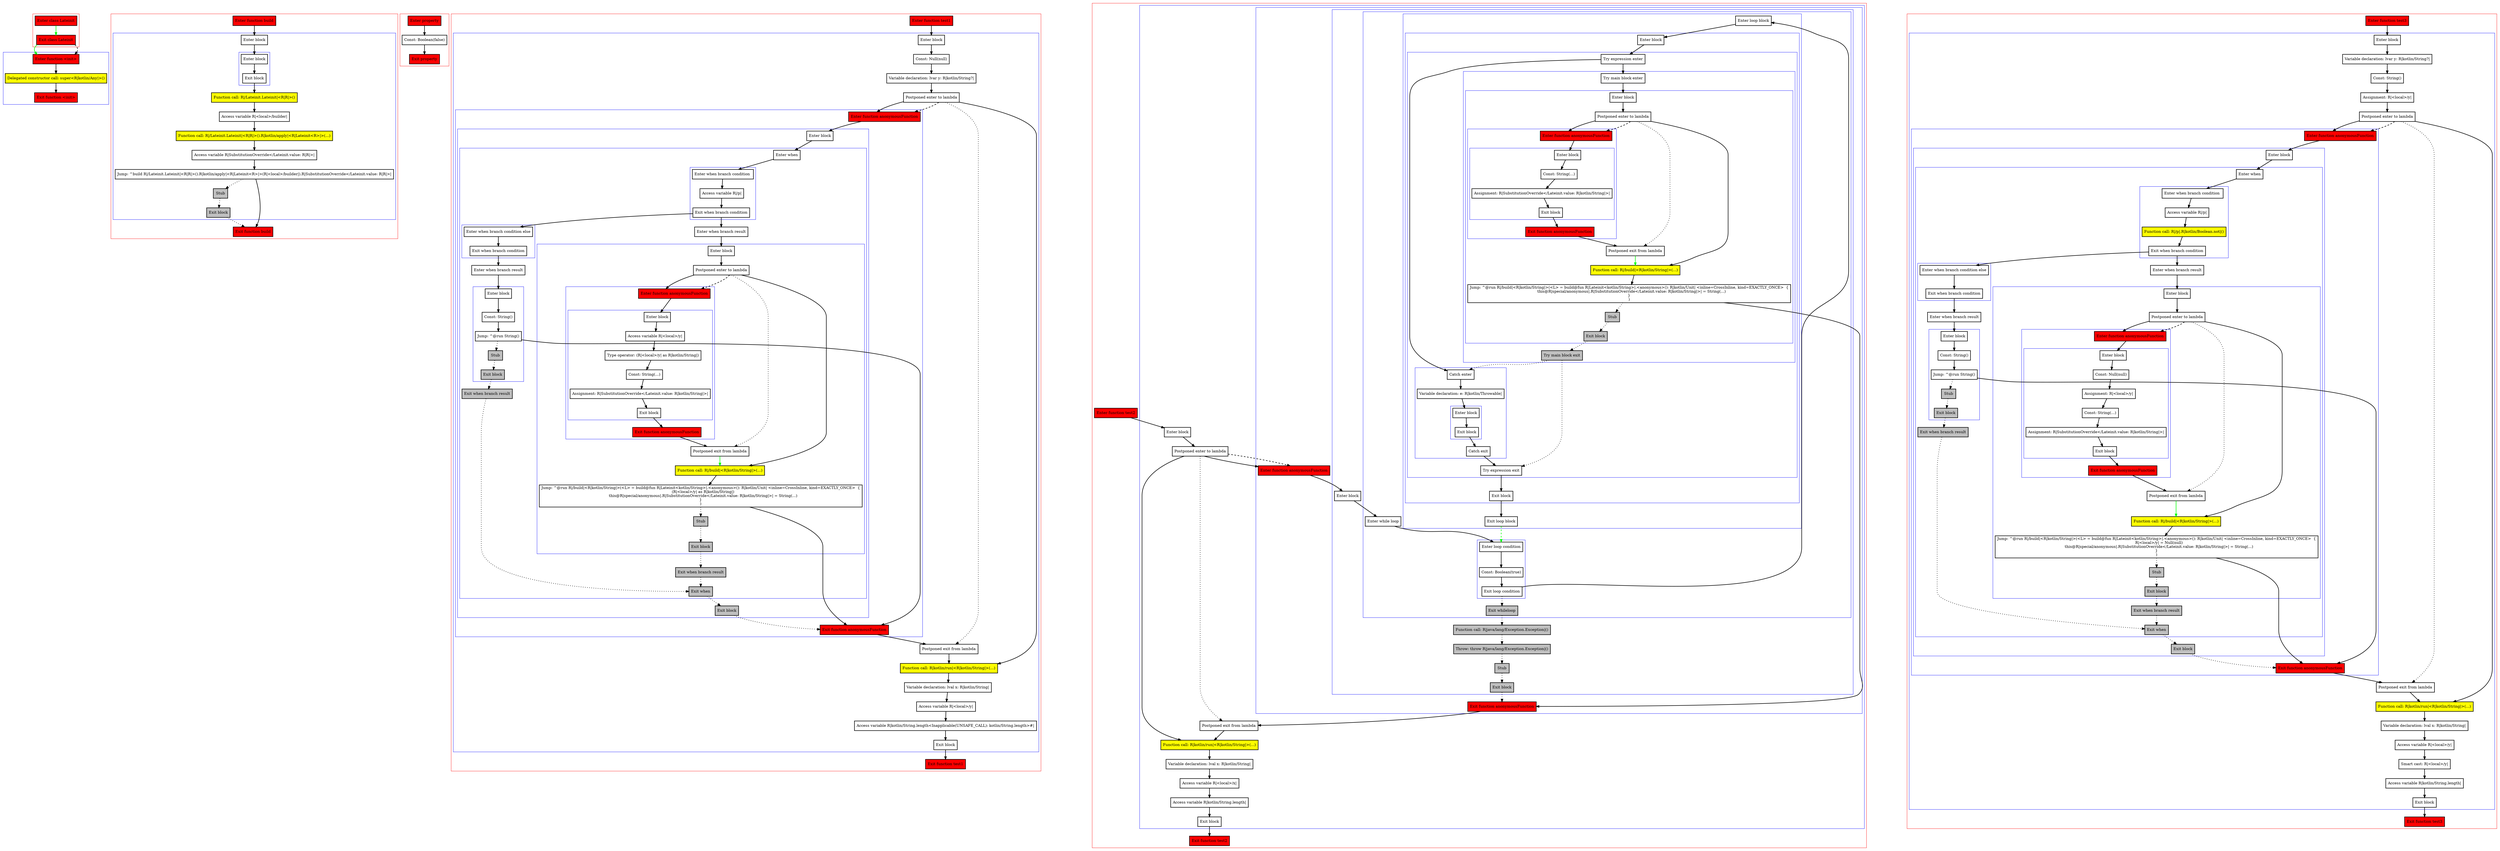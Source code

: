 digraph postponedLambdaInReturn_kt {
    graph [nodesep=3]
    node [shape=box penwidth=2]
    edge [penwidth=2]

    subgraph cluster_0 {
        color=red
        0 [label="Enter class Lateinit" style="filled" fillcolor=red];
        1 [label="Exit class Lateinit" style="filled" fillcolor=red];
    }
    subgraph cluster_1 {
        color=blue
        2 [label="Enter function <init>" style="filled" fillcolor=red];
        3 [label="Delegated constructor call: super<R|kotlin/Any|>()" style="filled" fillcolor=yellow];
        4 [label="Exit function <init>" style="filled" fillcolor=red];
    }
    0 -> {1} [color=green];
    1 -> {2} [color=green];
    1 -> {2} [style=dashed];
    2 -> {3};
    3 -> {4};

    subgraph cluster_2 {
        color=red
        5 [label="Enter function build" style="filled" fillcolor=red];
        subgraph cluster_3 {
            color=blue
            6 [label="Enter block"];
            subgraph cluster_4 {
                color=blue
                7 [label="Enter block"];
                8 [label="Exit block"];
            }
            9 [label="Function call: R|/Lateinit.Lateinit|<R|R|>()" style="filled" fillcolor=yellow];
            10 [label="Access variable R|<local>/builder|"];
            11 [label="Function call: R|/Lateinit.Lateinit|<R|R|>().R|kotlin/apply|<R|Lateinit<R>|>(...)" style="filled" fillcolor=yellow];
            12 [label="Access variable R|SubstitutionOverride</Lateinit.value: R|R|>|"];
            13 [label="Jump: ^build R|/Lateinit.Lateinit|<R|R|>().R|kotlin/apply|<R|Lateinit<R>|>(R|<local>/builder|).R|SubstitutionOverride</Lateinit.value: R|R|>|"];
            14 [label="Stub" style="filled" fillcolor=gray];
            15 [label="Exit block" style="filled" fillcolor=gray];
        }
        16 [label="Exit function build" style="filled" fillcolor=red];
    }
    5 -> {6};
    6 -> {7};
    7 -> {8};
    8 -> {9};
    9 -> {10};
    10 -> {11};
    11 -> {12};
    12 -> {13};
    13 -> {16};
    13 -> {14} [style=dotted];
    14 -> {15} [style=dotted];
    15 -> {16} [style=dotted];

    subgraph cluster_5 {
        color=red
        17 [label="Enter property" style="filled" fillcolor=red];
        18 [label="Const: Boolean(false)"];
        19 [label="Exit property" style="filled" fillcolor=red];
    }
    17 -> {18};
    18 -> {19};

    subgraph cluster_6 {
        color=red
        20 [label="Enter function test1" style="filled" fillcolor=red];
        subgraph cluster_7 {
            color=blue
            21 [label="Enter block"];
            22 [label="Const: Null(null)"];
            23 [label="Variable declaration: lvar y: R|kotlin/String?|"];
            24 [label="Postponed enter to lambda"];
            subgraph cluster_8 {
                color=blue
                25 [label="Enter function anonymousFunction" style="filled" fillcolor=red];
                subgraph cluster_9 {
                    color=blue
                    26 [label="Enter block"];
                    subgraph cluster_10 {
                        color=blue
                        27 [label="Enter when"];
                        subgraph cluster_11 {
                            color=blue
                            28 [label="Enter when branch condition "];
                            29 [label="Access variable R|/p|"];
                            30 [label="Exit when branch condition"];
                        }
                        subgraph cluster_12 {
                            color=blue
                            31 [label="Enter when branch condition else"];
                            32 [label="Exit when branch condition"];
                        }
                        33 [label="Enter when branch result"];
                        subgraph cluster_13 {
                            color=blue
                            34 [label="Enter block"];
                            35 [label="Const: String()"];
                            36 [label="Jump: ^@run String()"];
                            37 [label="Stub" style="filled" fillcolor=gray];
                            38 [label="Exit block" style="filled" fillcolor=gray];
                        }
                        39 [label="Exit when branch result" style="filled" fillcolor=gray];
                        40 [label="Enter when branch result"];
                        subgraph cluster_14 {
                            color=blue
                            41 [label="Enter block"];
                            42 [label="Postponed enter to lambda"];
                            subgraph cluster_15 {
                                color=blue
                                43 [label="Enter function anonymousFunction" style="filled" fillcolor=red];
                                subgraph cluster_16 {
                                    color=blue
                                    44 [label="Enter block"];
                                    45 [label="Access variable R|<local>/y|"];
                                    46 [label="Type operator: (R|<local>/y| as R|kotlin/String|)"];
                                    47 [label="Const: String(...)"];
                                    48 [label="Assignment: R|SubstitutionOverride</Lateinit.value: R|kotlin/String|>|"];
                                    49 [label="Exit block"];
                                }
                                50 [label="Exit function anonymousFunction" style="filled" fillcolor=red];
                            }
                            51 [label="Postponed exit from lambda"];
                            52 [label="Function call: R|/build|<R|kotlin/String|>(...)" style="filled" fillcolor=yellow];
                            53 [label="Jump: ^@run R|/build|<R|kotlin/String|>(<L> = build@fun R|Lateinit<kotlin/String>|.<anonymous>(): R|kotlin/Unit| <inline=CrossInline, kind=EXACTLY_ONCE>  {
    (R|<local>/y| as R|kotlin/String|)
    this@R|special/anonymous|.R|SubstitutionOverride</Lateinit.value: R|kotlin/String|>| = String(...)
}
)"];
                            54 [label="Stub" style="filled" fillcolor=gray];
                            55 [label="Exit block" style="filled" fillcolor=gray];
                        }
                        56 [label="Exit when branch result" style="filled" fillcolor=gray];
                        57 [label="Exit when" style="filled" fillcolor=gray];
                    }
                    58 [label="Exit block" style="filled" fillcolor=gray];
                }
                59 [label="Exit function anonymousFunction" style="filled" fillcolor=red];
            }
            60 [label="Postponed exit from lambda"];
            61 [label="Function call: R|kotlin/run|<R|kotlin/String|>(...)" style="filled" fillcolor=yellow];
            62 [label="Variable declaration: lval x: R|kotlin/String|"];
            63 [label="Access variable R|<local>/y|"];
            64 [label="Access variable R|kotlin/String.length<Inapplicable(UNSAFE_CALL): kotlin/String.length>#|"];
            65 [label="Exit block"];
        }
        66 [label="Exit function test1" style="filled" fillcolor=red];
    }
    20 -> {21};
    21 -> {22};
    22 -> {23};
    23 -> {24};
    24 -> {25 61};
    24 -> {60} [style=dotted];
    24 -> {25} [style=dashed];
    25 -> {26};
    26 -> {27};
    27 -> {28};
    28 -> {29};
    29 -> {30};
    30 -> {31 40};
    31 -> {32};
    32 -> {33};
    33 -> {34};
    34 -> {35};
    35 -> {36};
    36 -> {59};
    36 -> {37} [style=dotted];
    37 -> {38} [style=dotted];
    38 -> {39} [style=dotted];
    39 -> {57} [style=dotted];
    40 -> {41};
    41 -> {42};
    42 -> {43 52};
    42 -> {51} [style=dotted];
    42 -> {43} [style=dashed];
    43 -> {44};
    44 -> {45};
    45 -> {46};
    46 -> {47};
    47 -> {48};
    48 -> {49};
    49 -> {50};
    50 -> {51};
    51 -> {52} [color=green];
    52 -> {53};
    53 -> {59};
    53 -> {54} [style=dotted];
    54 -> {55} [style=dotted];
    55 -> {56} [style=dotted];
    56 -> {57} [style=dotted];
    57 -> {58} [style=dotted];
    58 -> {59} [style=dotted];
    59 -> {60};
    60 -> {61};
    61 -> {62};
    62 -> {63};
    63 -> {64};
    64 -> {65};
    65 -> {66};

    subgraph cluster_17 {
        color=red
        67 [label="Enter function test2" style="filled" fillcolor=red];
        subgraph cluster_18 {
            color=blue
            68 [label="Enter block"];
            69 [label="Postponed enter to lambda"];
            subgraph cluster_19 {
                color=blue
                70 [label="Enter function anonymousFunction" style="filled" fillcolor=red];
                subgraph cluster_20 {
                    color=blue
                    71 [label="Enter block"];
                    subgraph cluster_21 {
                        color=blue
                        72 [label="Enter while loop"];
                        subgraph cluster_22 {
                            color=blue
                            73 [label="Enter loop condition"];
                            74 [label="Const: Boolean(true)"];
                            75 [label="Exit loop condition"];
                        }
                        subgraph cluster_23 {
                            color=blue
                            76 [label="Enter loop block"];
                            subgraph cluster_24 {
                                color=blue
                                77 [label="Enter block"];
                                subgraph cluster_25 {
                                    color=blue
                                    78 [label="Try expression enter"];
                                    subgraph cluster_26 {
                                        color=blue
                                        79 [label="Try main block enter"];
                                        subgraph cluster_27 {
                                            color=blue
                                            80 [label="Enter block"];
                                            81 [label="Postponed enter to lambda"];
                                            subgraph cluster_28 {
                                                color=blue
                                                82 [label="Enter function anonymousFunction" style="filled" fillcolor=red];
                                                subgraph cluster_29 {
                                                    color=blue
                                                    83 [label="Enter block"];
                                                    84 [label="Const: String(...)"];
                                                    85 [label="Assignment: R|SubstitutionOverride</Lateinit.value: R|kotlin/String|>|"];
                                                    86 [label="Exit block"];
                                                }
                                                87 [label="Exit function anonymousFunction" style="filled" fillcolor=red];
                                            }
                                            88 [label="Postponed exit from lambda"];
                                            89 [label="Function call: R|/build|<R|kotlin/String|>(...)" style="filled" fillcolor=yellow];
                                            90 [label="Jump: ^@run R|/build|<R|kotlin/String|>(<L> = build@fun R|Lateinit<kotlin/String>|.<anonymous>(): R|kotlin/Unit| <inline=CrossInline, kind=EXACTLY_ONCE>  {
    this@R|special/anonymous|.R|SubstitutionOverride</Lateinit.value: R|kotlin/String|>| = String(...)
}
)"];
                                            91 [label="Stub" style="filled" fillcolor=gray];
                                            92 [label="Exit block" style="filled" fillcolor=gray];
                                        }
                                        93 [label="Try main block exit" style="filled" fillcolor=gray];
                                    }
                                    subgraph cluster_30 {
                                        color=blue
                                        94 [label="Catch enter"];
                                        95 [label="Variable declaration: e: R|kotlin/Throwable|"];
                                        subgraph cluster_31 {
                                            color=blue
                                            96 [label="Enter block"];
                                            97 [label="Exit block"];
                                        }
                                        98 [label="Catch exit"];
                                    }
                                    99 [label="Try expression exit"];
                                }
                                100 [label="Exit block"];
                            }
                            101 [label="Exit loop block"];
                        }
                        102 [label="Exit whileloop" style="filled" fillcolor=gray];
                    }
                    103 [label="Function call: R|java/lang/Exception.Exception|()" style="filled" fillcolor=gray];
                    104 [label="Throw: throw R|java/lang/Exception.Exception|()" style="filled" fillcolor=gray];
                    105 [label="Stub" style="filled" fillcolor=gray];
                    106 [label="Exit block" style="filled" fillcolor=gray];
                }
                107 [label="Exit function anonymousFunction" style="filled" fillcolor=red];
            }
            108 [label="Postponed exit from lambda"];
            109 [label="Function call: R|kotlin/run|<R|kotlin/String|>(...)" style="filled" fillcolor=yellow];
            110 [label="Variable declaration: lval x: R|kotlin/String|"];
            111 [label="Access variable R|<local>/x|"];
            112 [label="Access variable R|kotlin/String.length|"];
            113 [label="Exit block"];
        }
        114 [label="Exit function test2" style="filled" fillcolor=red];
    }
    67 -> {68};
    68 -> {69};
    69 -> {70 109};
    69 -> {108} [style=dotted];
    69 -> {70} [style=dashed];
    70 -> {71};
    71 -> {72};
    72 -> {73};
    73 -> {74};
    74 -> {75};
    75 -> {76};
    75 -> {102} [style=dotted];
    76 -> {77};
    77 -> {78};
    78 -> {79 94};
    79 -> {80};
    80 -> {81};
    81 -> {82 89};
    81 -> {88} [style=dotted];
    81 -> {82} [style=dashed];
    82 -> {83};
    83 -> {84};
    84 -> {85};
    85 -> {86};
    86 -> {87};
    87 -> {88};
    88 -> {89} [color=green];
    89 -> {90};
    90 -> {107};
    90 -> {91} [style=dotted];
    91 -> {92} [style=dotted];
    92 -> {93} [style=dotted];
    93 -> {94 99} [style=dotted];
    94 -> {95};
    95 -> {96};
    96 -> {97};
    97 -> {98};
    98 -> {99};
    99 -> {100};
    100 -> {101};
    101 -> {73} [color=green style=dashed];
    102 -> {103} [style=dotted];
    103 -> {104} [style=dotted];
    104 -> {105} [style=dotted];
    105 -> {106} [style=dotted];
    106 -> {107} [style=dotted];
    107 -> {108};
    108 -> {109};
    109 -> {110};
    110 -> {111};
    111 -> {112};
    112 -> {113};
    113 -> {114};

    subgraph cluster_32 {
        color=red
        115 [label="Enter function test3" style="filled" fillcolor=red];
        subgraph cluster_33 {
            color=blue
            116 [label="Enter block"];
            117 [label="Variable declaration: lvar y: R|kotlin/String?|"];
            118 [label="Const: String()"];
            119 [label="Assignment: R|<local>/y|"];
            120 [label="Postponed enter to lambda"];
            subgraph cluster_34 {
                color=blue
                121 [label="Enter function anonymousFunction" style="filled" fillcolor=red];
                subgraph cluster_35 {
                    color=blue
                    122 [label="Enter block"];
                    subgraph cluster_36 {
                        color=blue
                        123 [label="Enter when"];
                        subgraph cluster_37 {
                            color=blue
                            124 [label="Enter when branch condition "];
                            125 [label="Access variable R|/p|"];
                            126 [label="Function call: R|/p|.R|kotlin/Boolean.not|()" style="filled" fillcolor=yellow];
                            127 [label="Exit when branch condition"];
                        }
                        subgraph cluster_38 {
                            color=blue
                            128 [label="Enter when branch condition else"];
                            129 [label="Exit when branch condition"];
                        }
                        130 [label="Enter when branch result"];
                        subgraph cluster_39 {
                            color=blue
                            131 [label="Enter block"];
                            132 [label="Const: String()"];
                            133 [label="Jump: ^@run String()"];
                            134 [label="Stub" style="filled" fillcolor=gray];
                            135 [label="Exit block" style="filled" fillcolor=gray];
                        }
                        136 [label="Exit when branch result" style="filled" fillcolor=gray];
                        137 [label="Enter when branch result"];
                        subgraph cluster_40 {
                            color=blue
                            138 [label="Enter block"];
                            139 [label="Postponed enter to lambda"];
                            subgraph cluster_41 {
                                color=blue
                                140 [label="Enter function anonymousFunction" style="filled" fillcolor=red];
                                subgraph cluster_42 {
                                    color=blue
                                    141 [label="Enter block"];
                                    142 [label="Const: Null(null)"];
                                    143 [label="Assignment: R|<local>/y|"];
                                    144 [label="Const: String(...)"];
                                    145 [label="Assignment: R|SubstitutionOverride</Lateinit.value: R|kotlin/String|>|"];
                                    146 [label="Exit block"];
                                }
                                147 [label="Exit function anonymousFunction" style="filled" fillcolor=red];
                            }
                            148 [label="Postponed exit from lambda"];
                            149 [label="Function call: R|/build|<R|kotlin/String|>(...)" style="filled" fillcolor=yellow];
                            150 [label="Jump: ^@run R|/build|<R|kotlin/String|>(<L> = build@fun R|Lateinit<kotlin/String>|.<anonymous>(): R|kotlin/Unit| <inline=CrossInline, kind=EXACTLY_ONCE>  {
    R|<local>/y| = Null(null)
    this@R|special/anonymous|.R|SubstitutionOverride</Lateinit.value: R|kotlin/String|>| = String(...)
}
)"];
                            151 [label="Stub" style="filled" fillcolor=gray];
                            152 [label="Exit block" style="filled" fillcolor=gray];
                        }
                        153 [label="Exit when branch result" style="filled" fillcolor=gray];
                        154 [label="Exit when" style="filled" fillcolor=gray];
                    }
                    155 [label="Exit block" style="filled" fillcolor=gray];
                }
                156 [label="Exit function anonymousFunction" style="filled" fillcolor=red];
            }
            157 [label="Postponed exit from lambda"];
            158 [label="Function call: R|kotlin/run|<R|kotlin/String|>(...)" style="filled" fillcolor=yellow];
            159 [label="Variable declaration: lval x: R|kotlin/String|"];
            160 [label="Access variable R|<local>/y|"];
            161 [label="Smart cast: R|<local>/y|"];
            162 [label="Access variable R|kotlin/String.length|"];
            163 [label="Exit block"];
        }
        164 [label="Exit function test3" style="filled" fillcolor=red];
    }
    115 -> {116};
    116 -> {117};
    117 -> {118};
    118 -> {119};
    119 -> {120};
    120 -> {121 158};
    120 -> {157} [style=dotted];
    120 -> {121} [style=dashed];
    121 -> {122};
    122 -> {123};
    123 -> {124};
    124 -> {125};
    125 -> {126};
    126 -> {127};
    127 -> {128 137};
    128 -> {129};
    129 -> {130};
    130 -> {131};
    131 -> {132};
    132 -> {133};
    133 -> {156};
    133 -> {134} [style=dotted];
    134 -> {135} [style=dotted];
    135 -> {136} [style=dotted];
    136 -> {154} [style=dotted];
    137 -> {138};
    138 -> {139};
    139 -> {140 149};
    139 -> {148} [style=dotted];
    139 -> {140} [style=dashed];
    140 -> {141};
    141 -> {142};
    142 -> {143};
    143 -> {144};
    144 -> {145};
    145 -> {146};
    146 -> {147};
    147 -> {148};
    148 -> {149} [color=green];
    149 -> {150};
    150 -> {156};
    150 -> {151} [style=dotted];
    151 -> {152} [style=dotted];
    152 -> {153} [style=dotted];
    153 -> {154} [style=dotted];
    154 -> {155} [style=dotted];
    155 -> {156} [style=dotted];
    156 -> {157};
    157 -> {158};
    158 -> {159};
    159 -> {160};
    160 -> {161};
    161 -> {162};
    162 -> {163};
    163 -> {164};

}
